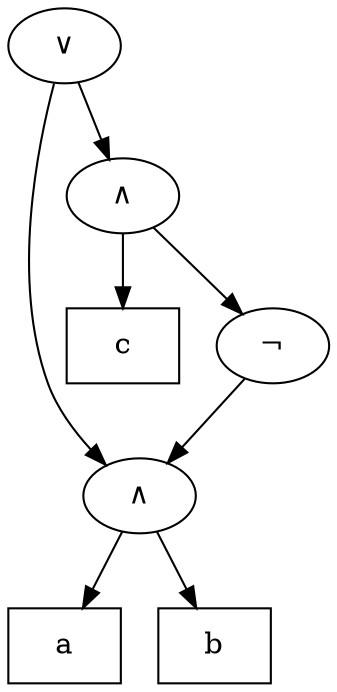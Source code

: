 digraph G {
  id0 [shape=box, label="a"];
  id1 [shape=box, label="b"];
  id2 [shape=box, label="c"];
  id3 [label="∧"];
  id3 -> id0;
  id3 -> id1;
  id4 [label="¬"];
  id4 -> id3;
  id5 [label="∧"];
  id5 -> id2;
  id5 -> id4;
  id6 [label="∨"];
  id6 -> id3;
  id6 -> id5;
}
